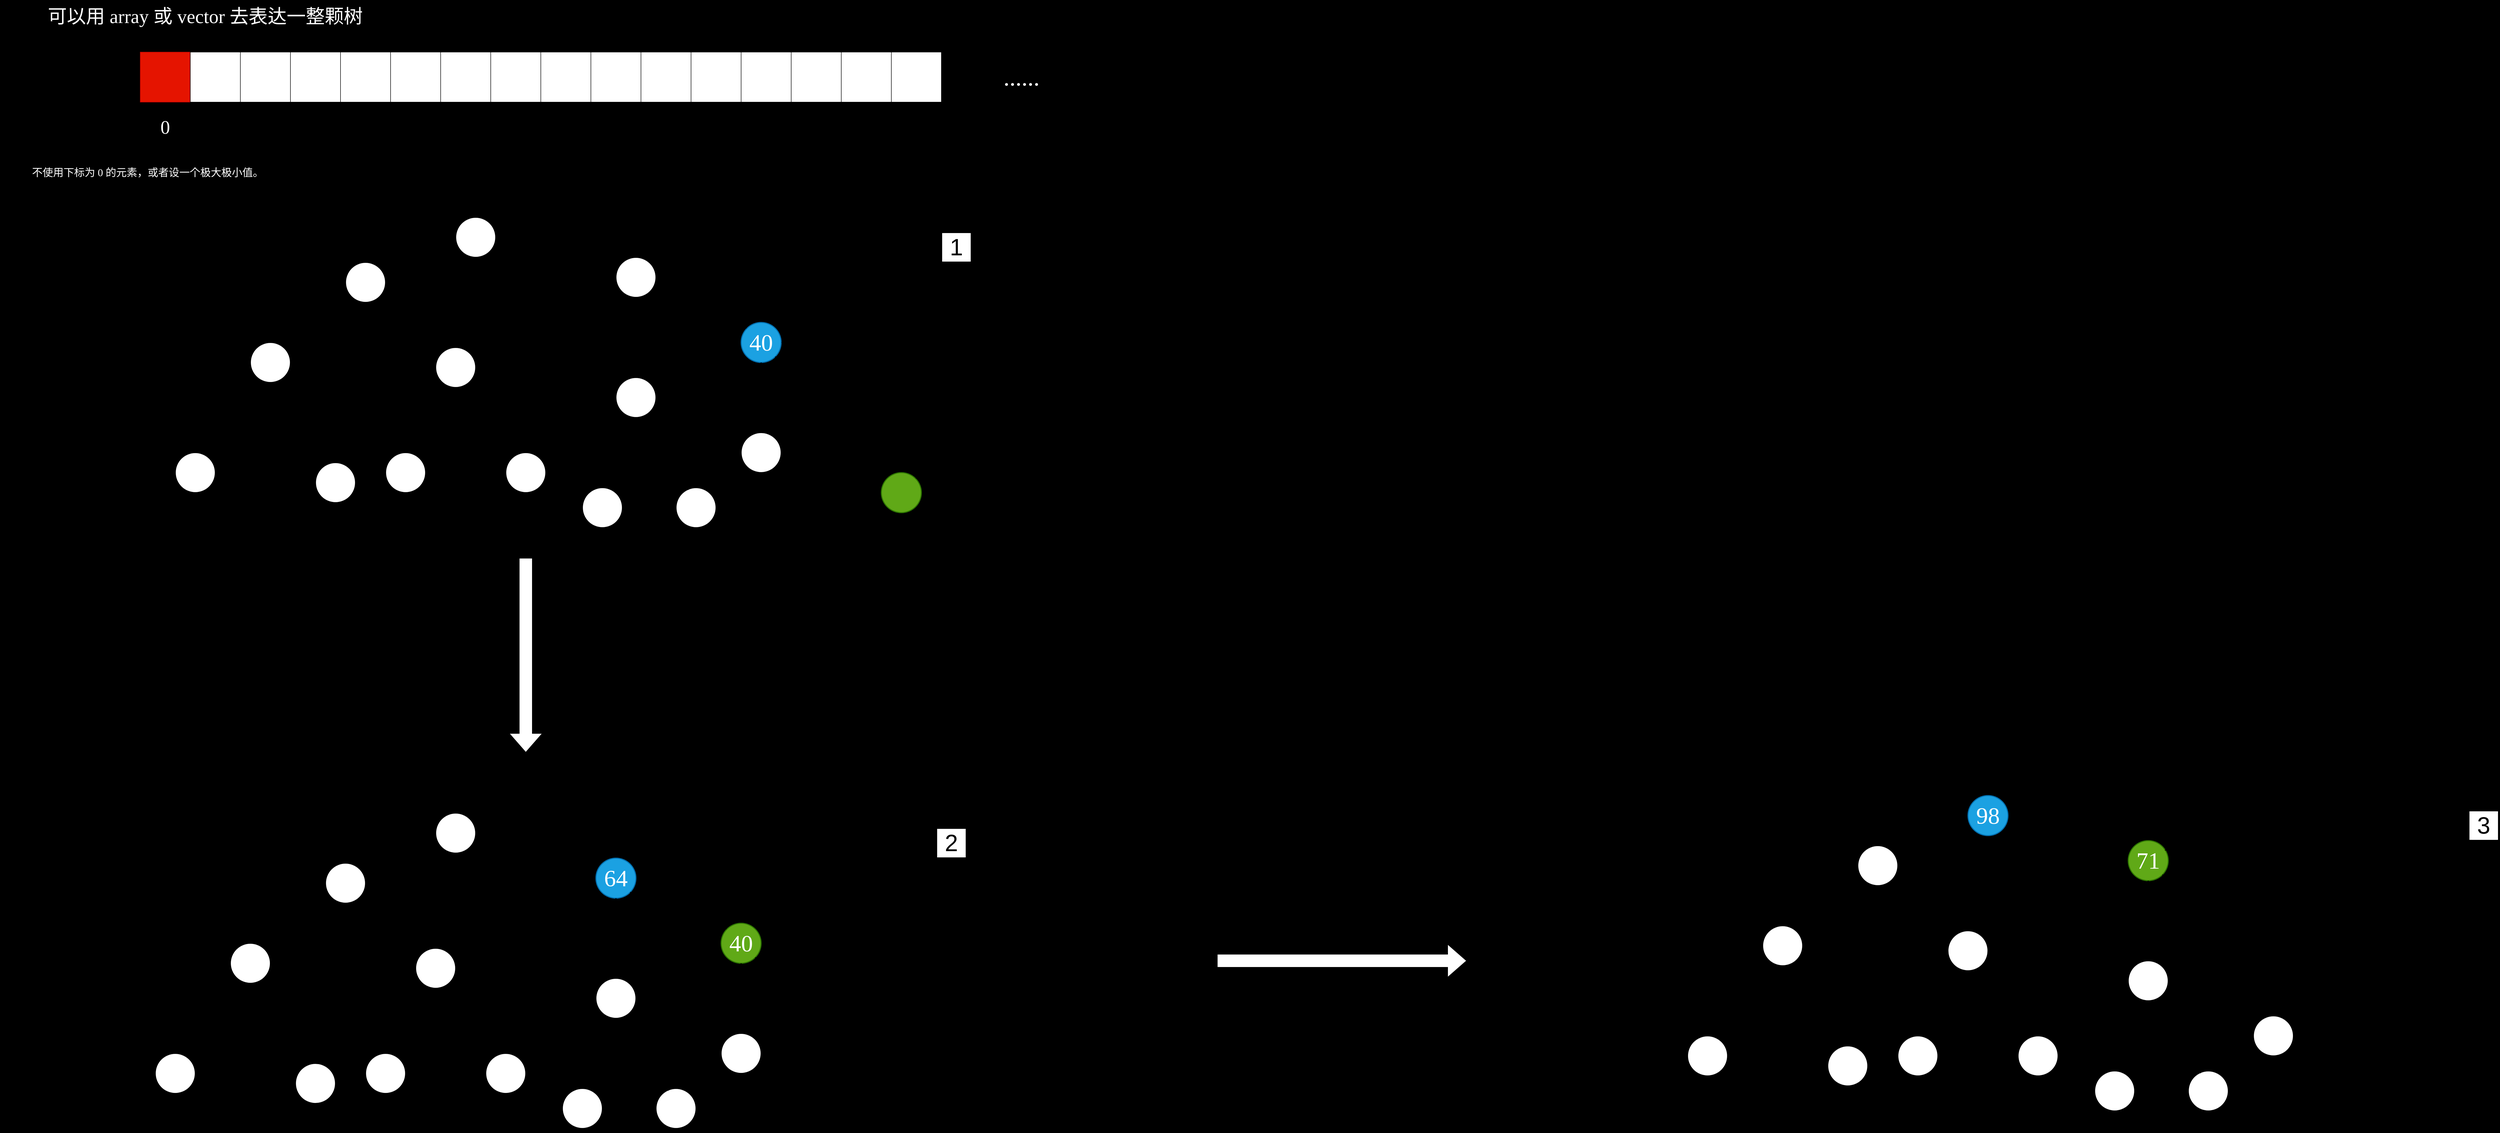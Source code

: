 <mxfile>
    <diagram id="3mkLA1j2TPMvUWxFbMEu" name="第 1 页">
        <mxGraphModel dx="8480" dy="3300" grid="1" gridSize="10" guides="1" tooltips="1" connect="1" arrows="1" fold="1" page="0" pageScale="1" pageWidth="827" pageHeight="1169" background="#000000" math="0" shadow="0">
            <root>
                <mxCell id="0"/>
                <mxCell id="1" parent="0"/>
                <mxCell id="2" value="&lt;span style=&quot;font-size: 47px;&quot;&gt;98&lt;/span&gt;" style="ellipse;whiteSpace=wrap;html=1;aspect=fixed;shadow=1;strokeColor=default;fontFamily=Lucida Console;fontSize=21;fontColor=#FFFFFF;strokeWidth=2;" vertex="1" parent="1">
                    <mxGeometry x="-730" y="610" width="80" height="80" as="geometry"/>
                </mxCell>
                <mxCell id="3" value="" style="endArrow=classic;html=1;fontFamily=Lucida Console;fontSize=47;fontColor=#FFFFFF;strokeWidth=2;" edge="1" parent="1" source="2" target="4">
                    <mxGeometry width="50" height="50" relative="1" as="geometry">
                        <mxPoint x="-530" y="790" as="sourcePoint"/>
                        <mxPoint x="-590" y="750" as="targetPoint"/>
                    </mxGeometry>
                </mxCell>
                <mxCell id="4" value="64" style="ellipse;whiteSpace=wrap;html=1;aspect=fixed;shadow=1;strokeColor=default;fontFamily=Lucida Console;fontSize=47;fontColor=#FFFFFF;strokeWidth=2;" vertex="1" parent="1">
                    <mxGeometry x="-410" y="690" width="80" height="80" as="geometry"/>
                </mxCell>
                <mxCell id="5" value="" style="endArrow=classic;html=1;strokeWidth=2;fontFamily=Lucida Console;fontSize=47;fontColor=#FFFFFF;entryX=1;entryY=0;entryDx=0;entryDy=0;" edge="1" parent="1" source="2" target="6">
                    <mxGeometry width="50" height="50" relative="1" as="geometry">
                        <mxPoint x="-900" y="840" as="sourcePoint"/>
                        <mxPoint x="-760" y="720" as="targetPoint"/>
                    </mxGeometry>
                </mxCell>
                <mxCell id="6" value="77" style="ellipse;whiteSpace=wrap;html=1;aspect=fixed;shadow=1;strokeColor=default;fontFamily=Lucida Console;fontSize=47;fontColor=#FFFFFF;strokeWidth=2;" vertex="1" parent="1">
                    <mxGeometry x="-950" y="700" width="80" height="80" as="geometry"/>
                </mxCell>
                <mxCell id="7" value="" style="endArrow=classic;html=1;strokeWidth=2;fontFamily=Lucida Console;fontSize=47;fontColor=#FFFFFF;exitX=0;exitY=1;exitDx=0;exitDy=0;" edge="1" parent="1" source="6">
                    <mxGeometry width="50" height="50" relative="1" as="geometry">
                        <mxPoint x="-1010" y="880" as="sourcePoint"/>
                        <mxPoint x="-1090" y="860" as="targetPoint"/>
                    </mxGeometry>
                </mxCell>
                <mxCell id="8" value="32" style="ellipse;whiteSpace=wrap;html=1;aspect=fixed;shadow=1;strokeColor=default;fontFamily=Lucida Console;fontSize=47;fontColor=#FFFFFF;strokeWidth=2;" vertex="1" parent="1">
                    <mxGeometry x="-1140" y="860" width="80" height="80" as="geometry"/>
                </mxCell>
                <mxCell id="9" value="" style="endArrow=classic;html=1;strokeWidth=2;fontFamily=Lucida Console;fontSize=47;fontColor=#FFFFFF;exitX=1;exitY=1;exitDx=0;exitDy=0;entryX=0;entryY=0;entryDx=0;entryDy=0;" edge="1" parent="1" source="6" target="10">
                    <mxGeometry width="50" height="50" relative="1" as="geometry">
                        <mxPoint x="-720" y="940" as="sourcePoint"/>
                        <mxPoint x="-750" y="820" as="targetPoint"/>
                    </mxGeometry>
                </mxCell>
                <mxCell id="10" value="35" style="ellipse;whiteSpace=wrap;html=1;aspect=fixed;shadow=1;strokeColor=default;fontFamily=Lucida Console;fontSize=47;fontColor=#FFFFFF;strokeWidth=2;" vertex="1" parent="1">
                    <mxGeometry x="-770" y="870" width="80" height="80" as="geometry"/>
                </mxCell>
                <mxCell id="11" value="21" style="ellipse;whiteSpace=wrap;html=1;aspect=fixed;shadow=1;strokeColor=default;fontFamily=Lucida Console;fontSize=47;fontColor=#FFFFFF;strokeWidth=2;" vertex="1" parent="1">
                    <mxGeometry x="-1290" y="1080" width="80" height="80" as="geometry"/>
                </mxCell>
                <mxCell id="12" value="" style="endArrow=classic;html=1;strokeWidth=2;fontFamily=Lucida Console;fontSize=47;fontColor=#FFFFFF;exitX=0;exitY=1;exitDx=0;exitDy=0;" edge="1" parent="1" source="8">
                    <mxGeometry width="50" height="50" relative="1" as="geometry">
                        <mxPoint x="-940" y="1010" as="sourcePoint"/>
                        <mxPoint x="-1250" y="1080" as="targetPoint"/>
                    </mxGeometry>
                </mxCell>
                <mxCell id="13" value="12" style="ellipse;whiteSpace=wrap;html=1;aspect=fixed;shadow=1;strokeColor=default;fontFamily=Lucida Console;fontSize=47;fontColor=#FFFFFF;strokeWidth=2;" vertex="1" parent="1">
                    <mxGeometry x="-1010" y="1100" width="80" height="80" as="geometry"/>
                </mxCell>
                <mxCell id="14" value="" style="endArrow=classic;html=1;strokeWidth=2;fontFamily=Lucida Console;fontSize=47;fontColor=#FFFFFF;exitX=1;exitY=1;exitDx=0;exitDy=0;" edge="1" parent="1" source="8">
                    <mxGeometry width="50" height="50" relative="1" as="geometry">
                        <mxPoint x="-870" y="960" as="sourcePoint"/>
                        <mxPoint x="-970" y="1100" as="targetPoint"/>
                    </mxGeometry>
                </mxCell>
                <mxCell id="15" value="" style="endArrow=classic;html=1;strokeWidth=2;fontFamily=Lucida Console;fontSize=47;fontColor=#FFFFFF;entryX=0.5;entryY=0;entryDx=0;entryDy=0;" edge="1" parent="1" source="4" target="16">
                    <mxGeometry width="50" height="50" relative="1" as="geometry">
                        <mxPoint x="-630" y="850" as="sourcePoint"/>
                        <mxPoint x="-600" y="800" as="targetPoint"/>
                    </mxGeometry>
                </mxCell>
                <mxCell id="16" value="45" style="ellipse;whiteSpace=wrap;html=1;aspect=fixed;shadow=1;strokeColor=default;fontFamily=Lucida Console;fontSize=47;fontColor=#FFFFFF;strokeWidth=2;" vertex="1" parent="1">
                    <mxGeometry x="-410" y="930" width="80" height="80" as="geometry"/>
                </mxCell>
                <mxCell id="18" value="40" style="ellipse;whiteSpace=wrap;html=1;aspect=fixed;shadow=1;strokeColor=#006EAF;fontFamily=Lucida Console;fontSize=47;fontColor=#ffffff;strokeWidth=2;fillColor=#1ba1e2;" vertex="1" parent="1">
                    <mxGeometry x="-160" y="820" width="80" height="80" as="geometry"/>
                </mxCell>
                <mxCell id="20" value="42" style="ellipse;whiteSpace=wrap;html=1;aspect=fixed;shadow=1;strokeColor=default;fontFamily=Lucida Console;fontSize=47;fontColor=#FFFFFF;strokeWidth=2;" vertex="1" parent="1">
                    <mxGeometry x="-477" y="1150" width="80" height="80" as="geometry"/>
                </mxCell>
                <mxCell id="22" value="39" style="ellipse;whiteSpace=wrap;html=1;aspect=fixed;shadow=1;strokeColor=default;fontFamily=Lucida Console;fontSize=47;fontColor=#FFFFFF;strokeWidth=2;" vertex="1" parent="1">
                    <mxGeometry x="-290" y="1150" width="80" height="80" as="geometry"/>
                </mxCell>
                <mxCell id="24" value="20" style="ellipse;whiteSpace=wrap;html=1;aspect=fixed;shadow=1;strokeColor=default;fontFamily=Lucida Console;fontSize=47;fontColor=#FFFFFF;strokeWidth=2;" vertex="1" parent="1">
                    <mxGeometry x="-160" y="1040" width="80" height="80" as="geometry"/>
                </mxCell>
                <mxCell id="27" value="" style="endArrow=classic;html=1;strokeWidth=2;fontFamily=Lucida Console;fontSize=47;fontColor=#FFFFFF;exitX=0;exitY=1;exitDx=0;exitDy=0;" edge="1" parent="1" source="10">
                    <mxGeometry width="50" height="50" relative="1" as="geometry">
                        <mxPoint x="-810" y="1030" as="sourcePoint"/>
                        <mxPoint x="-830" y="1080" as="targetPoint"/>
                    </mxGeometry>
                </mxCell>
                <mxCell id="28" value="27" style="ellipse;whiteSpace=wrap;html=1;aspect=fixed;shadow=1;strokeColor=default;fontFamily=Lucida Console;fontSize=47;fontColor=#FFFFFF;strokeWidth=2;" vertex="1" parent="1">
                    <mxGeometry x="-870" y="1080" width="80" height="80" as="geometry"/>
                </mxCell>
                <mxCell id="29" value="" style="endArrow=classic;html=1;strokeWidth=2;fontFamily=Lucida Console;fontSize=47;fontColor=#FFFFFF;exitX=1;exitY=1;exitDx=0;exitDy=0;" edge="1" parent="1" source="10">
                    <mxGeometry width="50" height="50" relative="1" as="geometry">
                        <mxPoint x="-720" y="1110" as="sourcePoint"/>
                        <mxPoint x="-600" y="1080" as="targetPoint"/>
                    </mxGeometry>
                </mxCell>
                <mxCell id="30" value="22" style="ellipse;whiteSpace=wrap;html=1;aspect=fixed;shadow=1;strokeColor=default;fontFamily=Lucida Console;fontSize=47;fontColor=#FFFFFF;strokeWidth=2;" vertex="1" parent="1">
                    <mxGeometry x="-630" y="1080" width="80" height="80" as="geometry"/>
                </mxCell>
                <mxCell id="31" value="" style="rounded=0;whiteSpace=wrap;html=1;fontFamily=Lucida Console;fontSize=48;fontColor=#ffffff;fillColor=#e51400;strokeColor=#B20000;" vertex="1" parent="1">
                    <mxGeometry x="-1360" y="280" width="100" height="100" as="geometry"/>
                </mxCell>
                <mxCell id="32" value="A" style="rounded=0;whiteSpace=wrap;html=1;fontFamily=Lucida Console;fontSize=48;fontColor=#FFFFFF;" vertex="1" parent="1">
                    <mxGeometry x="-1260" y="280" width="100" height="100" as="geometry"/>
                </mxCell>
                <mxCell id="33" value="B" style="rounded=0;whiteSpace=wrap;html=1;fontFamily=Lucida Console;fontSize=48;fontColor=#FFFFFF;" vertex="1" parent="1">
                    <mxGeometry x="-1160" y="280" width="100" height="100" as="geometry"/>
                </mxCell>
                <mxCell id="34" value="C" style="rounded=0;whiteSpace=wrap;html=1;fontFamily=Lucida Console;fontSize=48;fontColor=#FFFFFF;" vertex="1" parent="1">
                    <mxGeometry x="-1060" y="280" width="100" height="100" as="geometry"/>
                </mxCell>
                <mxCell id="35" value="D" style="rounded=0;whiteSpace=wrap;html=1;fontFamily=Lucida Console;fontSize=48;fontColor=#FFFFFF;" vertex="1" parent="1">
                    <mxGeometry x="-960" y="280" width="100" height="100" as="geometry"/>
                </mxCell>
                <mxCell id="36" value="E" style="rounded=0;whiteSpace=wrap;html=1;fontFamily=Lucida Console;fontSize=48;fontColor=#FFFFFF;" vertex="1" parent="1">
                    <mxGeometry x="-860" y="280" width="100" height="100" as="geometry"/>
                </mxCell>
                <mxCell id="37" value="F" style="rounded=0;whiteSpace=wrap;html=1;fontFamily=Lucida Console;fontSize=48;fontColor=#FFFFFF;" vertex="1" parent="1">
                    <mxGeometry x="-760" y="280" width="100" height="100" as="geometry"/>
                </mxCell>
                <mxCell id="38" value="G" style="rounded=0;whiteSpace=wrap;html=1;fontFamily=Lucida Console;fontSize=48;fontColor=#FFFFFF;" vertex="1" parent="1">
                    <mxGeometry x="-660" y="280" width="100" height="100" as="geometry"/>
                </mxCell>
                <mxCell id="39" value="H" style="rounded=0;whiteSpace=wrap;html=1;fontFamily=Lucida Console;fontSize=48;fontColor=#FFFFFF;" vertex="1" parent="1">
                    <mxGeometry x="-560" y="280" width="100" height="100" as="geometry"/>
                </mxCell>
                <mxCell id="40" value="I" style="rounded=0;whiteSpace=wrap;html=1;fontFamily=Lucida Console;fontSize=48;fontColor=#FFFFFF;" vertex="1" parent="1">
                    <mxGeometry x="-460" y="280" width="100" height="100" as="geometry"/>
                </mxCell>
                <mxCell id="41" value="J" style="rounded=0;whiteSpace=wrap;html=1;fontFamily=Lucida Console;fontSize=48;fontColor=#FFFFFF;" vertex="1" parent="1">
                    <mxGeometry x="-360" y="280" width="100" height="100" as="geometry"/>
                </mxCell>
                <mxCell id="42" value="K" style="rounded=0;whiteSpace=wrap;html=1;fontFamily=Lucida Console;fontSize=48;fontColor=#FFFFFF;" vertex="1" parent="1">
                    <mxGeometry x="-260" y="280" width="100" height="100" as="geometry"/>
                </mxCell>
                <mxCell id="43" value="L" style="rounded=0;whiteSpace=wrap;html=1;fontFamily=Lucida Console;fontSize=48;fontColor=#FFFFFF;" vertex="1" parent="1">
                    <mxGeometry x="-160" y="280" width="100" height="100" as="geometry"/>
                </mxCell>
                <mxCell id="44" value="M" style="rounded=0;whiteSpace=wrap;html=1;fontFamily=Lucida Console;fontSize=48;fontColor=#FFFFFF;" vertex="1" parent="1">
                    <mxGeometry x="-60" y="280" width="100" height="100" as="geometry"/>
                </mxCell>
                <mxCell id="45" value="N" style="rounded=0;whiteSpace=wrap;html=1;fontFamily=Lucida Console;fontSize=48;fontColor=#FFFFFF;" vertex="1" parent="1">
                    <mxGeometry x="40" y="280" width="100" height="100" as="geometry"/>
                </mxCell>
                <mxCell id="46" value="O" style="rounded=0;whiteSpace=wrap;html=1;fontFamily=Lucida Console;fontSize=48;fontColor=#FFFFFF;" vertex="1" parent="1">
                    <mxGeometry x="140" y="280" width="100" height="100" as="geometry"/>
                </mxCell>
                <mxCell id="47" value="......" style="text;html=1;strokeColor=none;fillColor=none;align=center;verticalAlign=middle;whiteSpace=wrap;rounded=0;fontFamily=Lucida Console;fontSize=48;fontColor=#FFFFFF;" vertex="1" parent="1">
                    <mxGeometry x="310" y="302.5" width="180" height="55" as="geometry"/>
                </mxCell>
                <mxCell id="48" value="&lt;font style=&quot;font-size: 38px;&quot;&gt;可以用 array 或 vector 去表达一整颗树&lt;/font&gt;" style="text;html=1;strokeColor=none;fillColor=none;align=center;verticalAlign=middle;whiteSpace=wrap;rounded=0;fontFamily=Lucida Console;fontSize=48;fontColor=#FFFFFF;" vertex="1" parent="1">
                    <mxGeometry x="-1640" y="180" width="820" height="50" as="geometry"/>
                </mxCell>
                <mxCell id="49" value="0" style="text;html=1;strokeColor=default;fillColor=none;align=center;verticalAlign=middle;whiteSpace=wrap;rounded=0;fontFamily=Lucida Console;fontSize=38;fontColor=#FFFFFF;shadow=1;" vertex="1" parent="1">
                    <mxGeometry x="-1330" y="410" width="40" height="40" as="geometry"/>
                </mxCell>
                <mxCell id="50" value="&lt;font style=&quot;font-size: 21px;&quot;&gt;不使用下标为 0 的元素，或者设一个极大极小值。&lt;/font&gt;" style="text;html=1;strokeColor=none;fillColor=none;align=center;verticalAlign=middle;whiteSpace=wrap;rounded=0;shadow=1;fontFamily=Lucida Console;fontSize=38;fontColor=#FFFFFF;" vertex="1" parent="1">
                    <mxGeometry x="-1590" y="490" width="490" height="50" as="geometry"/>
                </mxCell>
                <mxCell id="51" value="" style="endArrow=classic;html=1;exitX=1;exitY=1;exitDx=0;exitDy=0;entryX=0;entryY=0;entryDx=0;entryDy=0;strokeWidth=2;" edge="1" parent="1" source="4" target="18">
                    <mxGeometry width="50" height="50" relative="1" as="geometry">
                        <mxPoint x="-260" y="800" as="sourcePoint"/>
                        <mxPoint x="-210" y="750" as="targetPoint"/>
                    </mxGeometry>
                </mxCell>
                <mxCell id="52" value="" style="endArrow=classic;html=1;exitX=0;exitY=1;exitDx=0;exitDy=0;strokeWidth=2;" edge="1" parent="1" source="16">
                    <mxGeometry width="50" height="50" relative="1" as="geometry">
                        <mxPoint x="-460" y="1170" as="sourcePoint"/>
                        <mxPoint x="-440" y="1150" as="targetPoint"/>
                    </mxGeometry>
                </mxCell>
                <mxCell id="53" value="" style="endArrow=classic;html=1;exitX=1;exitY=1;exitDx=0;exitDy=0;entryX=0.313;entryY=0.063;entryDx=0;entryDy=0;entryPerimeter=0;strokeWidth=2;" edge="1" parent="1" source="16" target="22">
                    <mxGeometry width="50" height="50" relative="1" as="geometry">
                        <mxPoint x="-370" y="1020" as="sourcePoint"/>
                        <mxPoint x="-290" y="1070" as="targetPoint"/>
                    </mxGeometry>
                </mxCell>
                <mxCell id="54" value="" style="endArrow=classic;html=1;strokeWidth=2;" edge="1" parent="1">
                    <mxGeometry width="50" height="50" relative="1" as="geometry">
                        <mxPoint x="-120" y="900" as="sourcePoint"/>
                        <mxPoint x="-120" y="1040" as="targetPoint"/>
                    </mxGeometry>
                </mxCell>
                <mxCell id="55" value="" style="endArrow=classic;html=1;exitX=1;exitY=1;exitDx=0;exitDy=0;strokeWidth=2;" edge="1" parent="1" source="18">
                    <mxGeometry width="50" height="50" relative="1" as="geometry">
                        <mxPoint x="40" y="990" as="sourcePoint"/>
                        <mxPoint x="150" y="1130" as="targetPoint"/>
                    </mxGeometry>
                </mxCell>
                <mxCell id="56" value="" style="ellipse;whiteSpace=wrap;html=1;aspect=fixed;strokeWidth=2;fillColor=#60a917;fontColor=#ffffff;strokeColor=#2D7600;" vertex="1" parent="1">
                    <mxGeometry x="120" y="1120" width="80" height="80" as="geometry"/>
                </mxCell>
                <mxCell id="57" value="1" style="rounded=0;whiteSpace=wrap;html=1;strokeWidth=3;fontSize=47;" vertex="1" parent="1">
                    <mxGeometry x="240" y="640" width="60" height="60" as="geometry"/>
                </mxCell>
                <mxCell id="58" value="" style="html=1;shadow=0;dashed=0;align=center;verticalAlign=middle;shape=mxgraph.arrows2.arrow;dy=0.6;dx=40;direction=south;notch=0;strokeWidth=3;fontSize=47;" vertex="1" parent="1">
                    <mxGeometry x="-625" y="1290" width="70" height="390" as="geometry"/>
                </mxCell>
                <mxCell id="59" value="" style="endArrow=classic;html=1;strokeWidth=2;fontSize=47;entryX=1;entryY=0;entryDx=0;entryDy=0;" edge="1" parent="1" target="56">
                    <mxGeometry width="50" height="50" relative="1" as="geometry">
                        <mxPoint x="320" y="1090" as="sourcePoint"/>
                        <mxPoint x="410" y="1030" as="targetPoint"/>
                    </mxGeometry>
                </mxCell>
                <mxCell id="60" value="push(71)" style="text;html=1;strokeColor=none;fillColor=none;align=center;verticalAlign=middle;whiteSpace=wrap;rounded=0;strokeWidth=3;fontSize=47;" vertex="1" parent="1">
                    <mxGeometry x="320" y="1030" width="220" height="65" as="geometry"/>
                </mxCell>
                <mxCell id="61" value="" style="endArrow=classic;html=1;strokeWidth=2;fontSize=47;entryX=1;entryY=0.5;entryDx=0;entryDy=0;" edge="1" parent="1" target="18">
                    <mxGeometry width="50" height="50" relative="1" as="geometry">
                        <mxPoint x="130" y="860" as="sourcePoint"/>
                        <mxPoint x="150" y="840" as="targetPoint"/>
                    </mxGeometry>
                </mxCell>
                <mxCell id="62" value="&lt;font style=&quot;font-size: 27px;&quot;&gt;它的父节点&lt;/font&gt;" style="text;html=1;strokeColor=none;fillColor=none;align=center;verticalAlign=middle;whiteSpace=wrap;rounded=0;strokeWidth=3;fontSize=47;" vertex="1" parent="1">
                    <mxGeometry x="130" y="830" width="190" height="60" as="geometry"/>
                </mxCell>
                <mxCell id="63" value="" style="endArrow=classic;html=1;fontFamily=Lucida Console;fontSize=47;fontColor=#FFFFFF;strokeWidth=2;" edge="1" parent="1" target="64">
                    <mxGeometry width="50" height="50" relative="1" as="geometry">
                        <mxPoint x="-691.194" y="1859.701" as="sourcePoint"/>
                        <mxPoint x="-630" y="1950" as="targetPoint"/>
                    </mxGeometry>
                </mxCell>
                <mxCell id="64" value="64" style="ellipse;whiteSpace=wrap;html=1;aspect=fixed;shadow=1;strokeColor=#006EAF;fontFamily=Lucida Console;fontSize=47;fontColor=#ffffff;strokeWidth=2;fillColor=#1ba1e2;" vertex="1" parent="1">
                    <mxGeometry x="-450" y="1890" width="80" height="80" as="geometry"/>
                </mxCell>
                <mxCell id="65" value="" style="endArrow=classic;html=1;strokeWidth=2;fontFamily=Lucida Console;fontSize=47;fontColor=#FFFFFF;entryX=1;entryY=0;entryDx=0;entryDy=0;" edge="1" parent="1" target="66">
                    <mxGeometry width="50" height="50" relative="1" as="geometry">
                        <mxPoint x="-768.143" y="1862.045" as="sourcePoint"/>
                        <mxPoint x="-800" y="1920" as="targetPoint"/>
                    </mxGeometry>
                </mxCell>
                <mxCell id="66" value="77" style="ellipse;whiteSpace=wrap;html=1;aspect=fixed;shadow=1;strokeColor=default;fontFamily=Lucida Console;fontSize=47;fontColor=#FFFFFF;strokeWidth=2;" vertex="1" parent="1">
                    <mxGeometry x="-990" y="1900" width="80" height="80" as="geometry"/>
                </mxCell>
                <mxCell id="67" value="" style="endArrow=classic;html=1;strokeWidth=2;fontFamily=Lucida Console;fontSize=47;fontColor=#FFFFFF;exitX=0;exitY=1;exitDx=0;exitDy=0;" edge="1" parent="1" source="66">
                    <mxGeometry width="50" height="50" relative="1" as="geometry">
                        <mxPoint x="-1050" y="2080" as="sourcePoint"/>
                        <mxPoint x="-1130" y="2060" as="targetPoint"/>
                    </mxGeometry>
                </mxCell>
                <mxCell id="68" value="32" style="ellipse;whiteSpace=wrap;html=1;aspect=fixed;shadow=1;strokeColor=default;fontFamily=Lucida Console;fontSize=47;fontColor=#FFFFFF;strokeWidth=2;" vertex="1" parent="1">
                    <mxGeometry x="-1180" y="2060" width="80" height="80" as="geometry"/>
                </mxCell>
                <mxCell id="69" value="" style="endArrow=classic;html=1;strokeWidth=2;fontFamily=Lucida Console;fontSize=47;fontColor=#FFFFFF;exitX=1;exitY=1;exitDx=0;exitDy=0;entryX=0;entryY=0;entryDx=0;entryDy=0;" edge="1" parent="1" source="66" target="70">
                    <mxGeometry width="50" height="50" relative="1" as="geometry">
                        <mxPoint x="-760" y="2140" as="sourcePoint"/>
                        <mxPoint x="-790" y="2020" as="targetPoint"/>
                    </mxGeometry>
                </mxCell>
                <mxCell id="70" value="35" style="ellipse;whiteSpace=wrap;html=1;aspect=fixed;shadow=1;strokeColor=default;fontFamily=Lucida Console;fontSize=47;fontColor=#FFFFFF;strokeWidth=2;" vertex="1" parent="1">
                    <mxGeometry x="-810" y="2070" width="80" height="80" as="geometry"/>
                </mxCell>
                <mxCell id="71" value="21" style="ellipse;whiteSpace=wrap;html=1;aspect=fixed;shadow=1;strokeColor=default;fontFamily=Lucida Console;fontSize=47;fontColor=#FFFFFF;strokeWidth=2;" vertex="1" parent="1">
                    <mxGeometry x="-1330" y="2280" width="80" height="80" as="geometry"/>
                </mxCell>
                <mxCell id="72" value="" style="endArrow=classic;html=1;strokeWidth=2;fontFamily=Lucida Console;fontSize=47;fontColor=#FFFFFF;exitX=0;exitY=1;exitDx=0;exitDy=0;" edge="1" parent="1" source="68">
                    <mxGeometry width="50" height="50" relative="1" as="geometry">
                        <mxPoint x="-980" y="2210" as="sourcePoint"/>
                        <mxPoint x="-1290" y="2280" as="targetPoint"/>
                    </mxGeometry>
                </mxCell>
                <mxCell id="73" value="12" style="ellipse;whiteSpace=wrap;html=1;aspect=fixed;shadow=1;strokeColor=default;fontFamily=Lucida Console;fontSize=47;fontColor=#FFFFFF;strokeWidth=2;" vertex="1" parent="1">
                    <mxGeometry x="-1050" y="2300" width="80" height="80" as="geometry"/>
                </mxCell>
                <mxCell id="74" value="" style="endArrow=classic;html=1;strokeWidth=2;fontFamily=Lucida Console;fontSize=47;fontColor=#FFFFFF;exitX=1;exitY=1;exitDx=0;exitDy=0;" edge="1" parent="1" source="68">
                    <mxGeometry width="50" height="50" relative="1" as="geometry">
                        <mxPoint x="-910" y="2160" as="sourcePoint"/>
                        <mxPoint x="-1010" y="2300" as="targetPoint"/>
                    </mxGeometry>
                </mxCell>
                <mxCell id="75" value="" style="endArrow=classic;html=1;strokeWidth=2;fontFamily=Lucida Console;fontSize=47;fontColor=#FFFFFF;entryX=0.5;entryY=0;entryDx=0;entryDy=0;" edge="1" parent="1" source="64" target="76">
                    <mxGeometry width="50" height="50" relative="1" as="geometry">
                        <mxPoint x="-670" y="2050" as="sourcePoint"/>
                        <mxPoint x="-640" y="2000" as="targetPoint"/>
                    </mxGeometry>
                </mxCell>
                <mxCell id="76" value="45" style="ellipse;whiteSpace=wrap;html=1;aspect=fixed;shadow=1;strokeColor=default;fontFamily=Lucida Console;fontSize=47;fontColor=#FFFFFF;strokeWidth=2;" vertex="1" parent="1">
                    <mxGeometry x="-450" y="2130" width="80" height="80" as="geometry"/>
                </mxCell>
                <mxCell id="77" value="40" style="ellipse;whiteSpace=wrap;html=1;aspect=fixed;shadow=1;strokeColor=#2D7600;fontFamily=Lucida Console;fontSize=47;fontColor=#ffffff;strokeWidth=2;fillColor=#60a917;" vertex="1" parent="1">
                    <mxGeometry x="-200" y="2020" width="80" height="80" as="geometry"/>
                </mxCell>
                <mxCell id="78" value="42" style="ellipse;whiteSpace=wrap;html=1;aspect=fixed;shadow=1;strokeColor=default;fontFamily=Lucida Console;fontSize=47;fontColor=#FFFFFF;strokeWidth=2;" vertex="1" parent="1">
                    <mxGeometry x="-517" y="2350" width="80" height="80" as="geometry"/>
                </mxCell>
                <mxCell id="79" value="39" style="ellipse;whiteSpace=wrap;html=1;aspect=fixed;shadow=1;strokeColor=default;fontFamily=Lucida Console;fontSize=47;fontColor=#FFFFFF;strokeWidth=2;" vertex="1" parent="1">
                    <mxGeometry x="-330" y="2350" width="80" height="80" as="geometry"/>
                </mxCell>
                <mxCell id="80" value="20" style="ellipse;whiteSpace=wrap;html=1;aspect=fixed;shadow=1;strokeColor=default;fontFamily=Lucida Console;fontSize=47;fontColor=#FFFFFF;strokeWidth=2;" vertex="1" parent="1">
                    <mxGeometry x="-200" y="2240" width="80" height="80" as="geometry"/>
                </mxCell>
                <mxCell id="81" value="" style="endArrow=classic;html=1;strokeWidth=2;fontFamily=Lucida Console;fontSize=47;fontColor=#FFFFFF;exitX=0;exitY=1;exitDx=0;exitDy=0;" edge="1" parent="1" source="70">
                    <mxGeometry width="50" height="50" relative="1" as="geometry">
                        <mxPoint x="-850" y="2230" as="sourcePoint"/>
                        <mxPoint x="-870" y="2280" as="targetPoint"/>
                    </mxGeometry>
                </mxCell>
                <mxCell id="82" value="27" style="ellipse;whiteSpace=wrap;html=1;aspect=fixed;shadow=1;strokeColor=default;fontFamily=Lucida Console;fontSize=47;fontColor=#FFFFFF;strokeWidth=2;" vertex="1" parent="1">
                    <mxGeometry x="-910" y="2280" width="80" height="80" as="geometry"/>
                </mxCell>
                <mxCell id="83" value="" style="endArrow=classic;html=1;strokeWidth=2;fontFamily=Lucida Console;fontSize=47;fontColor=#FFFFFF;exitX=1;exitY=1;exitDx=0;exitDy=0;" edge="1" parent="1" source="70">
                    <mxGeometry width="50" height="50" relative="1" as="geometry">
                        <mxPoint x="-760" y="2310" as="sourcePoint"/>
                        <mxPoint x="-640" y="2280" as="targetPoint"/>
                    </mxGeometry>
                </mxCell>
                <mxCell id="84" value="22" style="ellipse;whiteSpace=wrap;html=1;aspect=fixed;shadow=1;strokeColor=default;fontFamily=Lucida Console;fontSize=47;fontColor=#FFFFFF;strokeWidth=2;" vertex="1" parent="1">
                    <mxGeometry x="-670" y="2280" width="80" height="80" as="geometry"/>
                </mxCell>
                <mxCell id="85" value="" style="endArrow=classic;html=1;exitX=1;exitY=1;exitDx=0;exitDy=0;entryX=0;entryY=0;entryDx=0;entryDy=0;strokeWidth=2;" edge="1" parent="1" source="64" target="77">
                    <mxGeometry width="50" height="50" relative="1" as="geometry">
                        <mxPoint x="-300" y="2000" as="sourcePoint"/>
                        <mxPoint x="-250" y="1950" as="targetPoint"/>
                    </mxGeometry>
                </mxCell>
                <mxCell id="86" value="" style="endArrow=classic;html=1;exitX=0;exitY=1;exitDx=0;exitDy=0;strokeWidth=2;" edge="1" parent="1" source="76">
                    <mxGeometry width="50" height="50" relative="1" as="geometry">
                        <mxPoint x="-500" y="2370" as="sourcePoint"/>
                        <mxPoint x="-480" y="2350" as="targetPoint"/>
                    </mxGeometry>
                </mxCell>
                <mxCell id="87" value="" style="endArrow=classic;html=1;exitX=1;exitY=1;exitDx=0;exitDy=0;entryX=0.313;entryY=0.063;entryDx=0;entryDy=0;entryPerimeter=0;strokeWidth=2;" edge="1" parent="1" source="76" target="79">
                    <mxGeometry width="50" height="50" relative="1" as="geometry">
                        <mxPoint x="-410" y="2220" as="sourcePoint"/>
                        <mxPoint x="-330" y="2270" as="targetPoint"/>
                    </mxGeometry>
                </mxCell>
                <mxCell id="88" value="" style="endArrow=classic;html=1;strokeWidth=2;" edge="1" parent="1">
                    <mxGeometry width="50" height="50" relative="1" as="geometry">
                        <mxPoint x="-160" y="2100" as="sourcePoint"/>
                        <mxPoint x="-160" y="2240" as="targetPoint"/>
                    </mxGeometry>
                </mxCell>
                <mxCell id="89" value="" style="endArrow=classic;html=1;exitX=1;exitY=1;exitDx=0;exitDy=0;strokeWidth=2;" edge="1" parent="1" source="77">
                    <mxGeometry width="50" height="50" relative="1" as="geometry">
                        <mxPoint y="2190" as="sourcePoint"/>
                        <mxPoint x="110" y="2330" as="targetPoint"/>
                    </mxGeometry>
                </mxCell>
                <mxCell id="90" value="&lt;span style=&quot;font-family: &amp;quot;Lucida Console&amp;quot;; font-size: 47px;&quot;&gt;40&lt;/span&gt;" style="ellipse;whiteSpace=wrap;html=1;aspect=fixed;strokeWidth=2;fillColor=none;" vertex="1" parent="1">
                    <mxGeometry x="80" y="2320" width="80" height="80" as="geometry"/>
                </mxCell>
                <mxCell id="91" value="2" style="rounded=0;whiteSpace=wrap;html=1;strokeWidth=3;fontSize=47;" vertex="1" parent="1">
                    <mxGeometry x="230" y="1830" width="60" height="60" as="geometry"/>
                </mxCell>
                <mxCell id="96" value="" style="endArrow=classic;html=1;strokeWidth=2;fontSize=47;entryX=1;entryY=0;entryDx=0;entryDy=0;exitX=0.182;exitY=1.108;exitDx=0;exitDy=0;exitPerimeter=0;" edge="1" parent="1" source="97">
                    <mxGeometry width="50" height="50" relative="1" as="geometry">
                        <mxPoint x="-20" y="1978.28" as="sourcePoint"/>
                        <mxPoint x="-151.716" y="2019.996" as="targetPoint"/>
                    </mxGeometry>
                </mxCell>
                <mxCell id="97" value="push(71)" style="text;html=1;strokeColor=none;fillColor=none;align=center;verticalAlign=middle;whiteSpace=wrap;rounded=0;strokeWidth=3;fontSize=47;" vertex="1" parent="1">
                    <mxGeometry x="-80" y="1870" width="220" height="65" as="geometry"/>
                </mxCell>
                <mxCell id="98" value="&lt;span style=&quot;font-size: 47px;&quot;&gt;98&lt;/span&gt;" style="ellipse;whiteSpace=wrap;html=1;aspect=fixed;shadow=1;strokeColor=default;fontFamily=Lucida Console;fontSize=21;fontColor=#FFFFFF;strokeWidth=2;" vertex="1" parent="1">
                    <mxGeometry x="-770" y="1800" width="80" height="80" as="geometry"/>
                </mxCell>
                <mxCell id="99" value="" style="endArrow=classic;html=1;fontFamily=Lucida Console;fontSize=47;fontColor=#FFFFFF;strokeWidth=2;" edge="1" parent="1" target="100">
                    <mxGeometry width="50" height="50" relative="1" as="geometry">
                        <mxPoint x="2368.806" y="1824.701" as="sourcePoint"/>
                        <mxPoint x="2430" y="1915" as="targetPoint"/>
                    </mxGeometry>
                </mxCell>
                <mxCell id="100" value="71" style="ellipse;whiteSpace=wrap;html=1;aspect=fixed;shadow=1;strokeColor=#2D7600;fontFamily=Lucida Console;fontSize=47;fontColor=#ffffff;strokeWidth=2;fillColor=#60a917;" vertex="1" parent="1">
                    <mxGeometry x="2610" y="1855" width="80" height="80" as="geometry"/>
                </mxCell>
                <mxCell id="101" value="" style="endArrow=classic;html=1;strokeWidth=2;fontFamily=Lucida Console;fontSize=47;fontColor=#FFFFFF;entryX=1;entryY=0;entryDx=0;entryDy=0;" edge="1" parent="1" target="102">
                    <mxGeometry width="50" height="50" relative="1" as="geometry">
                        <mxPoint x="2291.857" y="1827.045" as="sourcePoint"/>
                        <mxPoint x="2260" y="1885" as="targetPoint"/>
                    </mxGeometry>
                </mxCell>
                <mxCell id="102" value="77" style="ellipse;whiteSpace=wrap;html=1;aspect=fixed;shadow=1;strokeColor=default;fontFamily=Lucida Console;fontSize=47;fontColor=#FFFFFF;strokeWidth=2;" vertex="1" parent="1">
                    <mxGeometry x="2070" y="1865" width="80" height="80" as="geometry"/>
                </mxCell>
                <mxCell id="103" value="" style="endArrow=classic;html=1;strokeWidth=2;fontFamily=Lucida Console;fontSize=47;fontColor=#FFFFFF;exitX=0;exitY=1;exitDx=0;exitDy=0;" edge="1" parent="1" source="102">
                    <mxGeometry width="50" height="50" relative="1" as="geometry">
                        <mxPoint x="2010" y="2045" as="sourcePoint"/>
                        <mxPoint x="1930" y="2025" as="targetPoint"/>
                    </mxGeometry>
                </mxCell>
                <mxCell id="104" value="32" style="ellipse;whiteSpace=wrap;html=1;aspect=fixed;shadow=1;strokeColor=default;fontFamily=Lucida Console;fontSize=47;fontColor=#FFFFFF;strokeWidth=2;" vertex="1" parent="1">
                    <mxGeometry x="1880" y="2025" width="80" height="80" as="geometry"/>
                </mxCell>
                <mxCell id="105" value="" style="endArrow=classic;html=1;strokeWidth=2;fontFamily=Lucida Console;fontSize=47;fontColor=#FFFFFF;exitX=1;exitY=1;exitDx=0;exitDy=0;entryX=0;entryY=0;entryDx=0;entryDy=0;" edge="1" parent="1" source="102" target="106">
                    <mxGeometry width="50" height="50" relative="1" as="geometry">
                        <mxPoint x="2300" y="2105" as="sourcePoint"/>
                        <mxPoint x="2270" y="1985" as="targetPoint"/>
                    </mxGeometry>
                </mxCell>
                <mxCell id="106" value="35" style="ellipse;whiteSpace=wrap;html=1;aspect=fixed;shadow=1;strokeColor=default;fontFamily=Lucida Console;fontSize=47;fontColor=#FFFFFF;strokeWidth=2;" vertex="1" parent="1">
                    <mxGeometry x="2250" y="2035" width="80" height="80" as="geometry"/>
                </mxCell>
                <mxCell id="107" value="21" style="ellipse;whiteSpace=wrap;html=1;aspect=fixed;shadow=1;strokeColor=default;fontFamily=Lucida Console;fontSize=47;fontColor=#FFFFFF;strokeWidth=2;" vertex="1" parent="1">
                    <mxGeometry x="1730" y="2245" width="80" height="80" as="geometry"/>
                </mxCell>
                <mxCell id="108" value="" style="endArrow=classic;html=1;strokeWidth=2;fontFamily=Lucida Console;fontSize=47;fontColor=#FFFFFF;exitX=0;exitY=1;exitDx=0;exitDy=0;" edge="1" parent="1" source="104">
                    <mxGeometry width="50" height="50" relative="1" as="geometry">
                        <mxPoint x="2080" y="2175" as="sourcePoint"/>
                        <mxPoint x="1770" y="2245" as="targetPoint"/>
                    </mxGeometry>
                </mxCell>
                <mxCell id="109" value="12" style="ellipse;whiteSpace=wrap;html=1;aspect=fixed;shadow=1;strokeColor=default;fontFamily=Lucida Console;fontSize=47;fontColor=#FFFFFF;strokeWidth=2;" vertex="1" parent="1">
                    <mxGeometry x="2010" y="2265" width="80" height="80" as="geometry"/>
                </mxCell>
                <mxCell id="110" value="" style="endArrow=classic;html=1;strokeWidth=2;fontFamily=Lucida Console;fontSize=47;fontColor=#FFFFFF;exitX=1;exitY=1;exitDx=0;exitDy=0;" edge="1" parent="1" source="104">
                    <mxGeometry width="50" height="50" relative="1" as="geometry">
                        <mxPoint x="2150" y="2125" as="sourcePoint"/>
                        <mxPoint x="2050" y="2265" as="targetPoint"/>
                    </mxGeometry>
                </mxCell>
                <mxCell id="111" value="" style="endArrow=classic;html=1;strokeWidth=2;fontFamily=Lucida Console;fontSize=47;fontColor=#FFFFFF;entryX=0.5;entryY=0;entryDx=0;entryDy=0;" edge="1" parent="1" source="100" target="112">
                    <mxGeometry width="50" height="50" relative="1" as="geometry">
                        <mxPoint x="2390" y="2015" as="sourcePoint"/>
                        <mxPoint x="2420" y="1965" as="targetPoint"/>
                    </mxGeometry>
                </mxCell>
                <mxCell id="112" value="45" style="ellipse;whiteSpace=wrap;html=1;aspect=fixed;shadow=1;strokeColor=default;fontFamily=Lucida Console;fontSize=47;fontColor=#FFFFFF;strokeWidth=2;" vertex="1" parent="1">
                    <mxGeometry x="2610" y="2095" width="80" height="80" as="geometry"/>
                </mxCell>
                <mxCell id="113" value="64" style="ellipse;whiteSpace=wrap;html=1;aspect=fixed;shadow=1;fontFamily=Lucida Console;fontSize=47;strokeWidth=2;fillColor=none;" vertex="1" parent="1">
                    <mxGeometry x="2860" y="1985" width="80" height="80" as="geometry"/>
                </mxCell>
                <mxCell id="114" value="42" style="ellipse;whiteSpace=wrap;html=1;aspect=fixed;shadow=1;strokeColor=default;fontFamily=Lucida Console;fontSize=47;fontColor=#FFFFFF;strokeWidth=2;" vertex="1" parent="1">
                    <mxGeometry x="2543" y="2315" width="80" height="80" as="geometry"/>
                </mxCell>
                <mxCell id="115" value="39" style="ellipse;whiteSpace=wrap;html=1;aspect=fixed;shadow=1;strokeColor=default;fontFamily=Lucida Console;fontSize=47;fontColor=#FFFFFF;strokeWidth=2;" vertex="1" parent="1">
                    <mxGeometry x="2730" y="2315" width="80" height="80" as="geometry"/>
                </mxCell>
                <mxCell id="116" value="20" style="ellipse;whiteSpace=wrap;html=1;aspect=fixed;shadow=1;strokeColor=default;fontFamily=Lucida Console;fontSize=47;fontColor=#FFFFFF;strokeWidth=2;" vertex="1" parent="1">
                    <mxGeometry x="2860" y="2205" width="80" height="80" as="geometry"/>
                </mxCell>
                <mxCell id="117" value="" style="endArrow=classic;html=1;strokeWidth=2;fontFamily=Lucida Console;fontSize=47;fontColor=#FFFFFF;exitX=0;exitY=1;exitDx=0;exitDy=0;" edge="1" parent="1" source="106">
                    <mxGeometry width="50" height="50" relative="1" as="geometry">
                        <mxPoint x="2210" y="2195" as="sourcePoint"/>
                        <mxPoint x="2190" y="2245" as="targetPoint"/>
                    </mxGeometry>
                </mxCell>
                <mxCell id="118" value="27" style="ellipse;whiteSpace=wrap;html=1;aspect=fixed;shadow=1;strokeColor=default;fontFamily=Lucida Console;fontSize=47;fontColor=#FFFFFF;strokeWidth=2;" vertex="1" parent="1">
                    <mxGeometry x="2150" y="2245" width="80" height="80" as="geometry"/>
                </mxCell>
                <mxCell id="119" value="" style="endArrow=classic;html=1;strokeWidth=2;fontFamily=Lucida Console;fontSize=47;fontColor=#FFFFFF;exitX=1;exitY=1;exitDx=0;exitDy=0;" edge="1" parent="1" source="106">
                    <mxGeometry width="50" height="50" relative="1" as="geometry">
                        <mxPoint x="2300" y="2275" as="sourcePoint"/>
                        <mxPoint x="2420" y="2245" as="targetPoint"/>
                    </mxGeometry>
                </mxCell>
                <mxCell id="120" value="22" style="ellipse;whiteSpace=wrap;html=1;aspect=fixed;shadow=1;strokeColor=default;fontFamily=Lucida Console;fontSize=47;fontColor=#FFFFFF;strokeWidth=2;" vertex="1" parent="1">
                    <mxGeometry x="2390" y="2245" width="80" height="80" as="geometry"/>
                </mxCell>
                <mxCell id="121" value="" style="endArrow=classic;html=1;exitX=1;exitY=1;exitDx=0;exitDy=0;entryX=0;entryY=0;entryDx=0;entryDy=0;strokeWidth=2;" edge="1" parent="1" source="100" target="113">
                    <mxGeometry width="50" height="50" relative="1" as="geometry">
                        <mxPoint x="2760" y="1965" as="sourcePoint"/>
                        <mxPoint x="2810" y="1915" as="targetPoint"/>
                    </mxGeometry>
                </mxCell>
                <mxCell id="122" value="" style="endArrow=classic;html=1;exitX=0;exitY=1;exitDx=0;exitDy=0;strokeWidth=2;" edge="1" parent="1" source="112">
                    <mxGeometry width="50" height="50" relative="1" as="geometry">
                        <mxPoint x="2560" y="2335" as="sourcePoint"/>
                        <mxPoint x="2580" y="2315" as="targetPoint"/>
                    </mxGeometry>
                </mxCell>
                <mxCell id="123" value="" style="endArrow=classic;html=1;exitX=1;exitY=1;exitDx=0;exitDy=0;entryX=0.313;entryY=0.063;entryDx=0;entryDy=0;entryPerimeter=0;strokeWidth=2;" edge="1" parent="1" source="112" target="115">
                    <mxGeometry width="50" height="50" relative="1" as="geometry">
                        <mxPoint x="2650" y="2185" as="sourcePoint"/>
                        <mxPoint x="2730" y="2235" as="targetPoint"/>
                    </mxGeometry>
                </mxCell>
                <mxCell id="124" value="" style="endArrow=classic;html=1;strokeWidth=2;" edge="1" parent="1">
                    <mxGeometry width="50" height="50" relative="1" as="geometry">
                        <mxPoint x="2900" y="2065" as="sourcePoint"/>
                        <mxPoint x="2900" y="2205" as="targetPoint"/>
                    </mxGeometry>
                </mxCell>
                <mxCell id="125" value="" style="endArrow=classic;html=1;exitX=1;exitY=1;exitDx=0;exitDy=0;strokeWidth=2;" edge="1" parent="1" source="113">
                    <mxGeometry width="50" height="50" relative="1" as="geometry">
                        <mxPoint x="3060" y="2155" as="sourcePoint"/>
                        <mxPoint x="3170" y="2295" as="targetPoint"/>
                    </mxGeometry>
                </mxCell>
                <mxCell id="126" value="&lt;span style=&quot;font-family: &amp;quot;Lucida Console&amp;quot;; font-size: 47px;&quot;&gt;40&lt;/span&gt;" style="ellipse;whiteSpace=wrap;html=1;aspect=fixed;strokeWidth=2;fillColor=none;" vertex="1" parent="1">
                    <mxGeometry x="3140" y="2285" width="80" height="80" as="geometry"/>
                </mxCell>
                <mxCell id="127" value="3" style="rounded=0;whiteSpace=wrap;html=1;strokeWidth=3;fontSize=47;" vertex="1" parent="1">
                    <mxGeometry x="3290" y="1795" width="60" height="60" as="geometry"/>
                </mxCell>
                <mxCell id="130" value="&lt;span style=&quot;font-size: 47px;&quot;&gt;98&lt;/span&gt;" style="ellipse;whiteSpace=wrap;html=1;aspect=fixed;shadow=1;strokeColor=#006EAF;fontFamily=Lucida Console;fontSize=21;fontColor=#ffffff;strokeWidth=2;fillColor=#1ba1e2;" vertex="1" parent="1">
                    <mxGeometry x="2290" y="1765" width="80" height="80" as="geometry"/>
                </mxCell>
                <mxCell id="131" value="" style="endArrow=classic;html=1;strokeWidth=2;fontSize=47;entryX=1;entryY=0;entryDx=0;entryDy=0;exitX=0.182;exitY=1.108;exitDx=0;exitDy=0;exitPerimeter=0;" edge="1" parent="1" source="132">
                    <mxGeometry width="50" height="50" relative="1" as="geometry">
                        <mxPoint x="2814.72" y="1833.28" as="sourcePoint"/>
                        <mxPoint x="2683.004" y="1874.996" as="targetPoint"/>
                    </mxGeometry>
                </mxCell>
                <mxCell id="132" value="push(71)" style="text;html=1;strokeColor=none;fillColor=none;align=center;verticalAlign=middle;whiteSpace=wrap;rounded=0;strokeWidth=3;fontSize=47;" vertex="1" parent="1">
                    <mxGeometry x="2754.72" y="1725" width="220" height="65" as="geometry"/>
                </mxCell>
                <mxCell id="134" value="" style="html=1;shadow=0;dashed=0;align=center;verticalAlign=middle;shape=mxgraph.arrows2.arrow;dy=0.6;dx=40;direction=south;notch=0;strokeWidth=3;fontSize=47;rotation=-90;" vertex="1" parent="1">
                    <mxGeometry x="1005" y="1845" width="70" height="500" as="geometry"/>
                </mxCell>
            </root>
        </mxGraphModel>
    </diagram>
</mxfile>